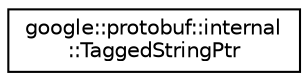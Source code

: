 digraph "类继承关系图"
{
 // LATEX_PDF_SIZE
  edge [fontname="Helvetica",fontsize="10",labelfontname="Helvetica",labelfontsize="10"];
  node [fontname="Helvetica",fontsize="10",shape=record];
  rankdir="LR";
  Node0 [label="google::protobuf::internal\l::TaggedStringPtr",height=0.2,width=0.4,color="black", fillcolor="white", style="filled",URL="$classgoogle_1_1protobuf_1_1internal_1_1TaggedStringPtr.html",tooltip=" "];
}

